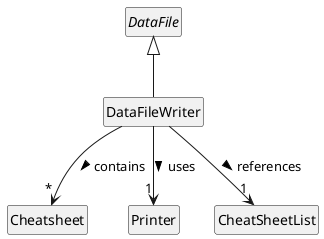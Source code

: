 @startuml

hide circle
skinparam classAttributeIconSize 0

abstract class DataFile

DataFile <|-- DataFileWriter
DataFileWriter --> "*" Cheatsheet : contains >
DataFileWriter --> "1" Printer : uses >
DataFileWriter --> "1" CheatSheetList : references >

hide attributes
hide method

@enduml